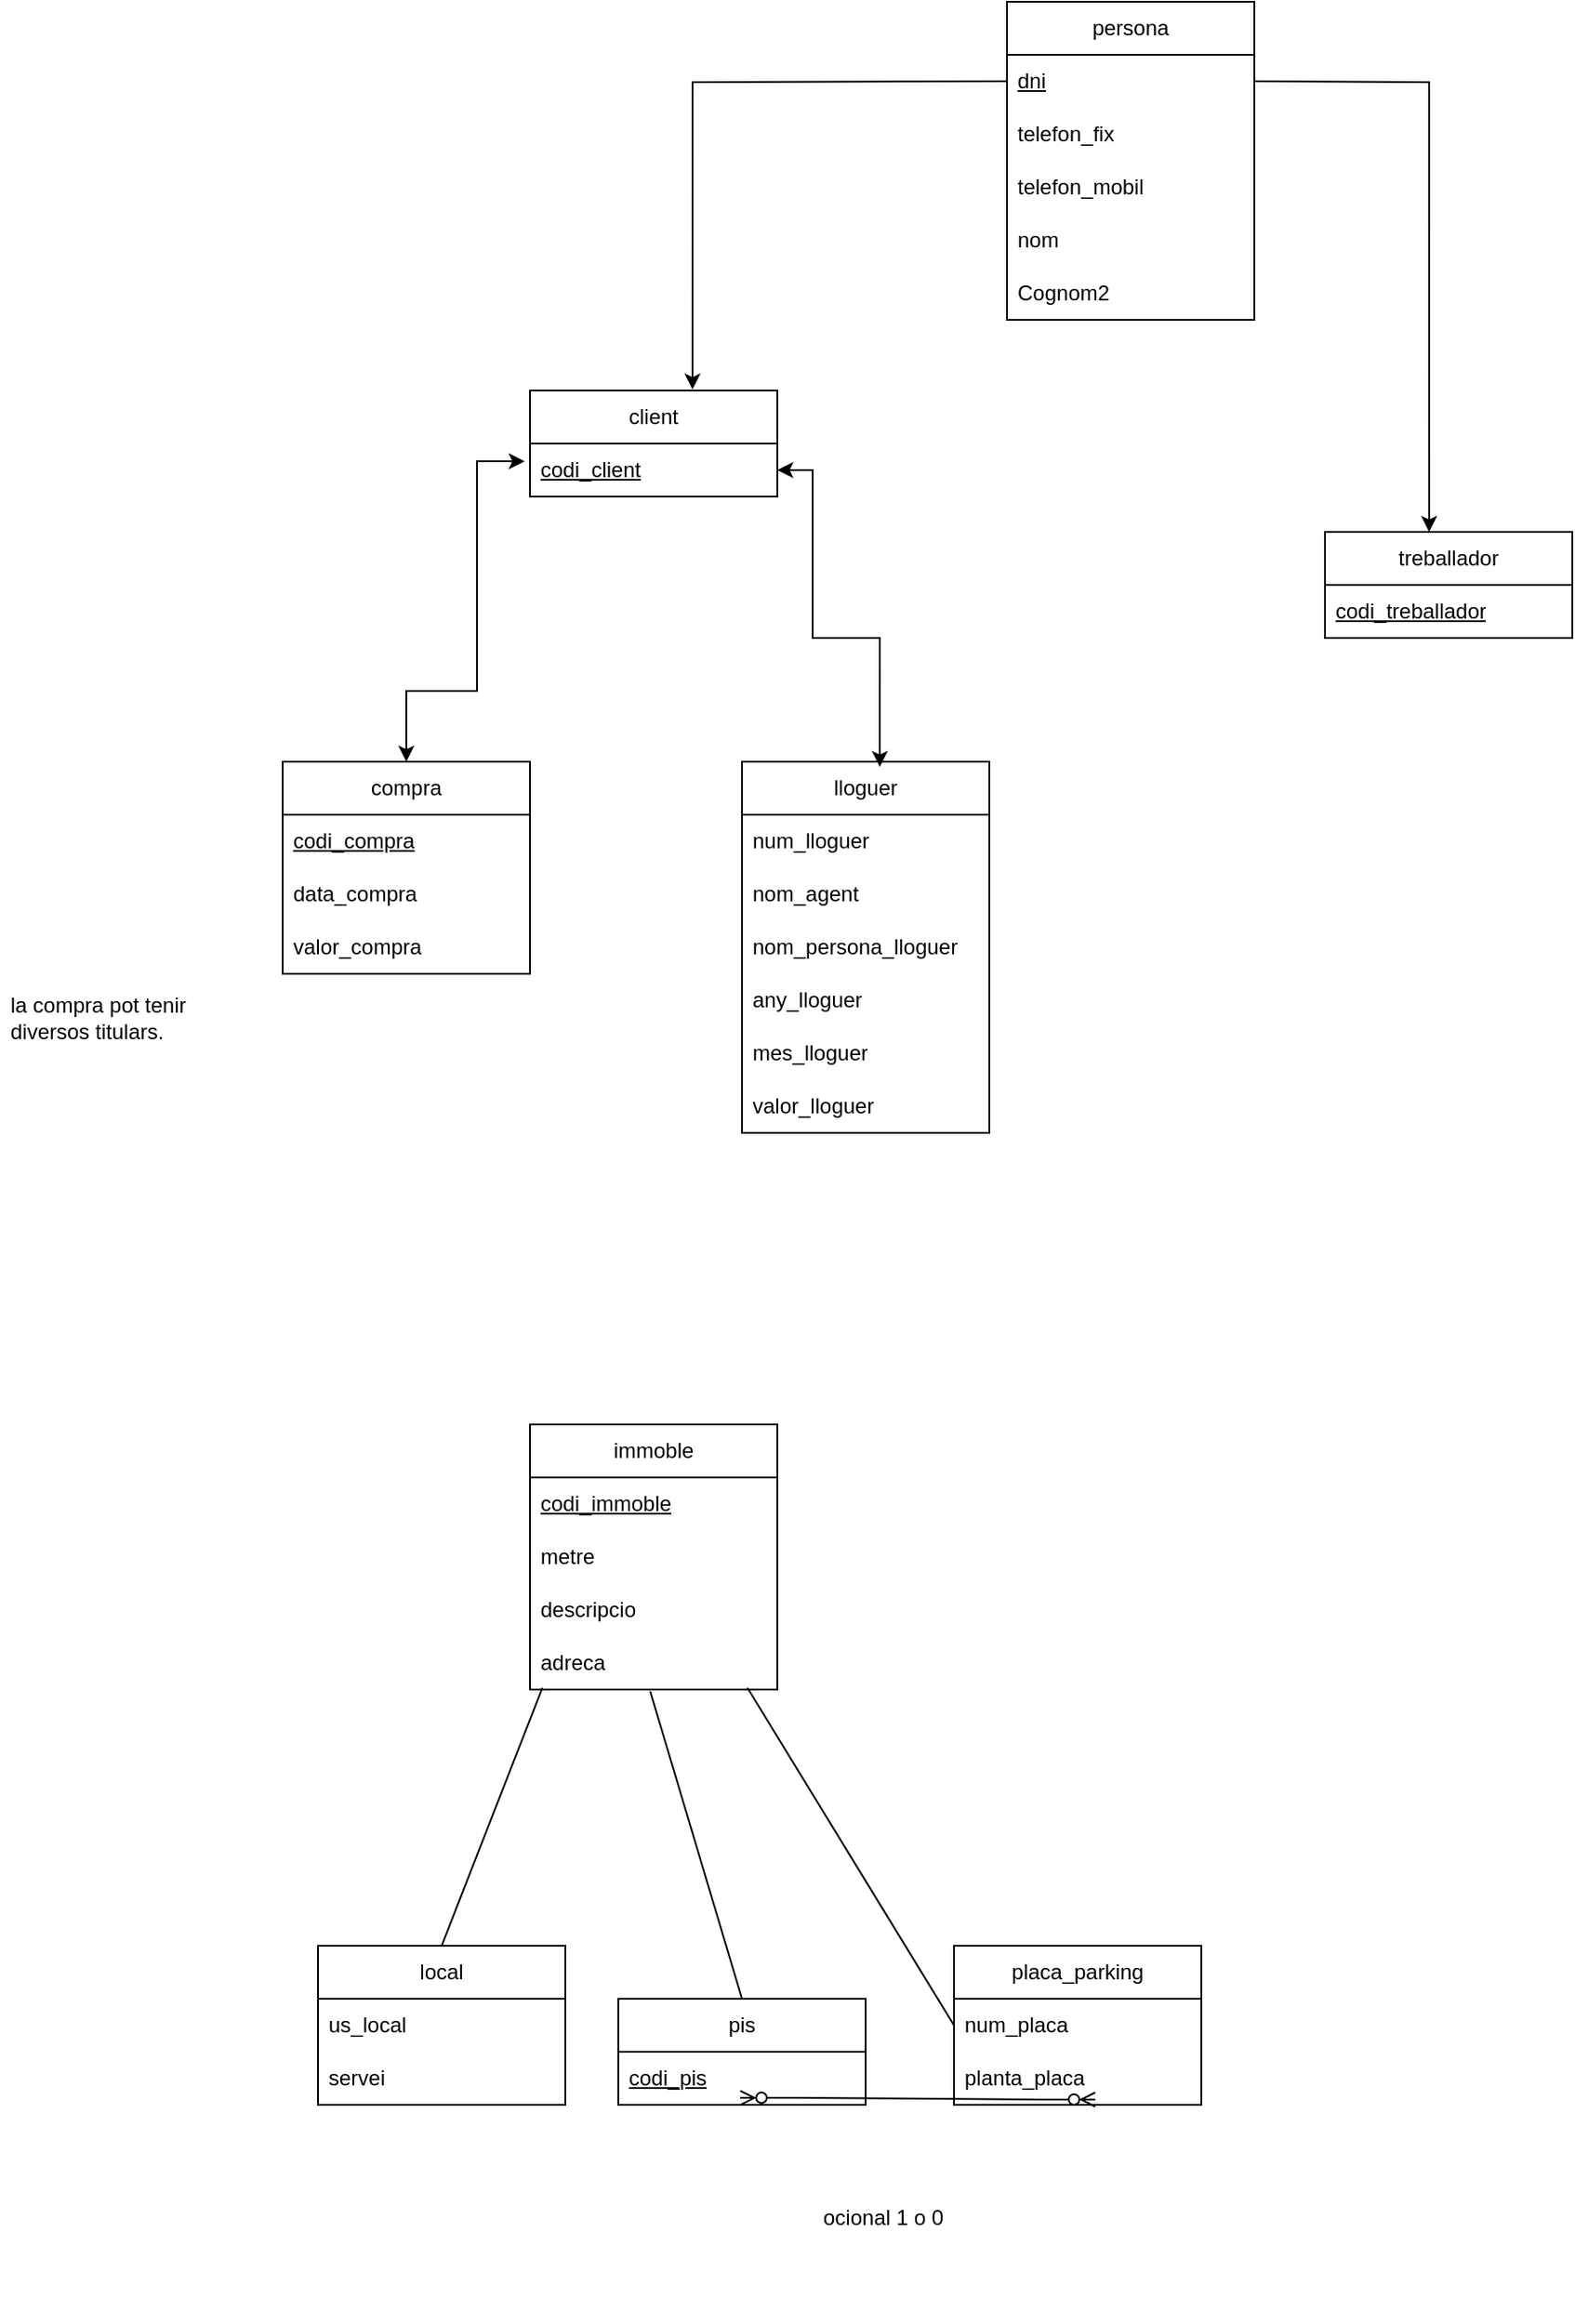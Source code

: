 <mxfile version="24.7.17">
  <diagram name="Pàgina-1" id="SRd085F0_NReQPcWsws4">
    <mxGraphModel dx="2253" dy="747" grid="1" gridSize="10" guides="1" tooltips="1" connect="1" arrows="1" fold="1" page="1" pageScale="1" pageWidth="827" pageHeight="1169" math="0" shadow="0">
      <root>
        <mxCell id="0" />
        <mxCell id="1" parent="0" />
        <mxCell id="tAQXnPftDMbQxo3-cld4-1" value="client" style="swimlane;fontStyle=0;childLayout=stackLayout;horizontal=1;startSize=30;horizontalStack=0;resizeParent=1;resizeParentMax=0;resizeLast=0;collapsible=1;marginBottom=0;whiteSpace=wrap;html=1;" parent="1" vertex="1">
          <mxGeometry x="60" y="270" width="140" height="60" as="geometry" />
        </mxCell>
        <mxCell id="tAQXnPftDMbQxo3-cld4-14" value="&lt;u&gt;codi_client&lt;/u&gt;" style="text;strokeColor=none;fillColor=none;align=left;verticalAlign=middle;spacingLeft=4;spacingRight=4;overflow=hidden;points=[[0,0.5],[1,0.5]];portConstraint=eastwest;rotatable=0;whiteSpace=wrap;html=1;" parent="tAQXnPftDMbQxo3-cld4-1" vertex="1">
          <mxGeometry y="30" width="140" height="30" as="geometry" />
        </mxCell>
        <mxCell id="tAQXnPftDMbQxo3-cld4-7" value="treballador" style="swimlane;fontStyle=0;childLayout=stackLayout;horizontal=1;startSize=30;horizontalStack=0;resizeParent=1;resizeParentMax=0;resizeLast=0;collapsible=1;marginBottom=0;whiteSpace=wrap;html=1;" parent="1" vertex="1">
          <mxGeometry x="510" y="350" width="140" height="60" as="geometry" />
        </mxCell>
        <mxCell id="tAQXnPftDMbQxo3-cld4-8" value="&lt;u&gt;codi_treballador&lt;/u&gt;" style="text;strokeColor=none;fillColor=none;align=left;verticalAlign=middle;spacingLeft=4;spacingRight=4;overflow=hidden;points=[[0,0.5],[1,0.5]];portConstraint=eastwest;rotatable=0;whiteSpace=wrap;html=1;" parent="tAQXnPftDMbQxo3-cld4-7" vertex="1">
          <mxGeometry y="30" width="140" height="30" as="geometry" />
        </mxCell>
        <mxCell id="tAQXnPftDMbQxo3-cld4-15" value="immoble" style="swimlane;fontStyle=0;childLayout=stackLayout;horizontal=1;startSize=30;horizontalStack=0;resizeParent=1;resizeParentMax=0;resizeLast=0;collapsible=1;marginBottom=0;whiteSpace=wrap;html=1;" parent="1" vertex="1">
          <mxGeometry x="60" y="855" width="140" height="150" as="geometry" />
        </mxCell>
        <mxCell id="tAQXnPftDMbQxo3-cld4-16" value="&lt;u&gt;codi_immoble&lt;/u&gt;" style="text;strokeColor=none;fillColor=none;align=left;verticalAlign=middle;spacingLeft=4;spacingRight=4;overflow=hidden;points=[[0,0.5],[1,0.5]];portConstraint=eastwest;rotatable=0;whiteSpace=wrap;html=1;" parent="tAQXnPftDMbQxo3-cld4-15" vertex="1">
          <mxGeometry y="30" width="140" height="30" as="geometry" />
        </mxCell>
        <mxCell id="tAQXnPftDMbQxo3-cld4-17" value="metre" style="text;strokeColor=none;fillColor=none;align=left;verticalAlign=middle;spacingLeft=4;spacingRight=4;overflow=hidden;points=[[0,0.5],[1,0.5]];portConstraint=eastwest;rotatable=0;whiteSpace=wrap;html=1;" parent="tAQXnPftDMbQxo3-cld4-15" vertex="1">
          <mxGeometry y="60" width="140" height="30" as="geometry" />
        </mxCell>
        <mxCell id="tAQXnPftDMbQxo3-cld4-18" value="descripcio" style="text;strokeColor=none;fillColor=none;align=left;verticalAlign=middle;spacingLeft=4;spacingRight=4;overflow=hidden;points=[[0,0.5],[1,0.5]];portConstraint=eastwest;rotatable=0;whiteSpace=wrap;html=1;" parent="tAQXnPftDMbQxo3-cld4-15" vertex="1">
          <mxGeometry y="90" width="140" height="30" as="geometry" />
        </mxCell>
        <mxCell id="tAQXnPftDMbQxo3-cld4-19" value="adreca" style="text;strokeColor=none;fillColor=none;align=left;verticalAlign=middle;spacingLeft=4;spacingRight=4;overflow=hidden;points=[[0,0.5],[1,0.5]];portConstraint=eastwest;rotatable=0;whiteSpace=wrap;html=1;" parent="tAQXnPftDMbQxo3-cld4-15" vertex="1">
          <mxGeometry y="120" width="140" height="30" as="geometry" />
        </mxCell>
        <mxCell id="tAQXnPftDMbQxo3-cld4-22" value="pis" style="swimlane;fontStyle=0;childLayout=stackLayout;horizontal=1;startSize=30;horizontalStack=0;resizeParent=1;resizeParentMax=0;resizeLast=0;collapsible=1;marginBottom=0;whiteSpace=wrap;html=1;" parent="1" vertex="1">
          <mxGeometry x="110" y="1180" width="140" height="60" as="geometry" />
        </mxCell>
        <mxCell id="tAQXnPftDMbQxo3-cld4-23" value="&lt;u&gt;codi_pis&lt;/u&gt;" style="text;strokeColor=none;fillColor=none;align=left;verticalAlign=middle;spacingLeft=4;spacingRight=4;overflow=hidden;points=[[0,0.5],[1,0.5]];portConstraint=eastwest;rotatable=0;whiteSpace=wrap;html=1;" parent="tAQXnPftDMbQxo3-cld4-22" vertex="1">
          <mxGeometry y="30" width="140" height="30" as="geometry" />
        </mxCell>
        <mxCell id="tAQXnPftDMbQxo3-cld4-27" value="local" style="swimlane;fontStyle=0;childLayout=stackLayout;horizontal=1;startSize=30;horizontalStack=0;resizeParent=1;resizeParentMax=0;resizeLast=0;collapsible=1;marginBottom=0;whiteSpace=wrap;html=1;" parent="1" vertex="1">
          <mxGeometry x="-60" y="1150" width="140" height="90" as="geometry" />
        </mxCell>
        <mxCell id="tAQXnPftDMbQxo3-cld4-29" value="us_local" style="text;strokeColor=none;fillColor=none;align=left;verticalAlign=middle;spacingLeft=4;spacingRight=4;overflow=hidden;points=[[0,0.5],[1,0.5]];portConstraint=eastwest;rotatable=0;whiteSpace=wrap;html=1;" parent="tAQXnPftDMbQxo3-cld4-27" vertex="1">
          <mxGeometry y="30" width="140" height="30" as="geometry" />
        </mxCell>
        <mxCell id="tAQXnPftDMbQxo3-cld4-28" value="servei" style="text;strokeColor=none;fillColor=none;align=left;verticalAlign=middle;spacingLeft=4;spacingRight=4;overflow=hidden;points=[[0,0.5],[1,0.5]];portConstraint=eastwest;rotatable=0;whiteSpace=wrap;html=1;" parent="tAQXnPftDMbQxo3-cld4-27" vertex="1">
          <mxGeometry y="60" width="140" height="30" as="geometry" />
        </mxCell>
        <mxCell id="tAQXnPftDMbQxo3-cld4-30" value="placa_parking" style="swimlane;fontStyle=0;childLayout=stackLayout;horizontal=1;startSize=30;horizontalStack=0;resizeParent=1;resizeParentMax=0;resizeLast=0;collapsible=1;marginBottom=0;whiteSpace=wrap;html=1;" parent="1" vertex="1">
          <mxGeometry x="300" y="1150" width="140" height="90" as="geometry" />
        </mxCell>
        <mxCell id="tAQXnPftDMbQxo3-cld4-31" value="num_placa" style="text;strokeColor=none;fillColor=none;align=left;verticalAlign=middle;spacingLeft=4;spacingRight=4;overflow=hidden;points=[[0,0.5],[1,0.5]];portConstraint=eastwest;rotatable=0;whiteSpace=wrap;html=1;" parent="tAQXnPftDMbQxo3-cld4-30" vertex="1">
          <mxGeometry y="30" width="140" height="30" as="geometry" />
        </mxCell>
        <mxCell id="tAQXnPftDMbQxo3-cld4-32" value="planta_placa" style="text;strokeColor=none;fillColor=none;align=left;verticalAlign=middle;spacingLeft=4;spacingRight=4;overflow=hidden;points=[[0,0.5],[1,0.5]];portConstraint=eastwest;rotatable=0;whiteSpace=wrap;html=1;" parent="tAQXnPftDMbQxo3-cld4-30" vertex="1">
          <mxGeometry y="60" width="140" height="30" as="geometry" />
        </mxCell>
        <mxCell id="tAQXnPftDMbQxo3-cld4-34" value="compra" style="swimlane;fontStyle=0;childLayout=stackLayout;horizontal=1;startSize=30;horizontalStack=0;resizeParent=1;resizeParentMax=0;resizeLast=0;collapsible=1;marginBottom=0;whiteSpace=wrap;html=1;" parent="1" vertex="1">
          <mxGeometry x="-80" y="480" width="140" height="120" as="geometry" />
        </mxCell>
        <mxCell id="tAQXnPftDMbQxo3-cld4-35" value="&lt;u&gt;codi_compra&lt;/u&gt;" style="text;strokeColor=none;fillColor=none;align=left;verticalAlign=middle;spacingLeft=4;spacingRight=4;overflow=hidden;points=[[0,0.5],[1,0.5]];portConstraint=eastwest;rotatable=0;whiteSpace=wrap;html=1;" parent="tAQXnPftDMbQxo3-cld4-34" vertex="1">
          <mxGeometry y="30" width="140" height="30" as="geometry" />
        </mxCell>
        <mxCell id="tAQXnPftDMbQxo3-cld4-37" value="data_compra" style="text;strokeColor=none;fillColor=none;align=left;verticalAlign=middle;spacingLeft=4;spacingRight=4;overflow=hidden;points=[[0,0.5],[1,0.5]];portConstraint=eastwest;rotatable=0;whiteSpace=wrap;html=1;" parent="tAQXnPftDMbQxo3-cld4-34" vertex="1">
          <mxGeometry y="60" width="140" height="30" as="geometry" />
        </mxCell>
        <mxCell id="tAQXnPftDMbQxo3-cld4-36" value="valor_compra" style="text;strokeColor=none;fillColor=none;align=left;verticalAlign=middle;spacingLeft=4;spacingRight=4;overflow=hidden;points=[[0,0.5],[1,0.5]];portConstraint=eastwest;rotatable=0;whiteSpace=wrap;html=1;" parent="tAQXnPftDMbQxo3-cld4-34" vertex="1">
          <mxGeometry y="90" width="140" height="30" as="geometry" />
        </mxCell>
        <mxCell id="tAQXnPftDMbQxo3-cld4-38" value="lloguer" style="swimlane;fontStyle=0;childLayout=stackLayout;horizontal=1;startSize=30;horizontalStack=0;resizeParent=1;resizeParentMax=0;resizeLast=0;collapsible=1;marginBottom=0;whiteSpace=wrap;html=1;" parent="1" vertex="1">
          <mxGeometry x="180" y="480" width="140" height="210" as="geometry" />
        </mxCell>
        <mxCell id="tAQXnPftDMbQxo3-cld4-39" value="num_lloguer" style="text;strokeColor=none;fillColor=none;align=left;verticalAlign=middle;spacingLeft=4;spacingRight=4;overflow=hidden;points=[[0,0.5],[1,0.5]];portConstraint=eastwest;rotatable=0;whiteSpace=wrap;html=1;" parent="tAQXnPftDMbQxo3-cld4-38" vertex="1">
          <mxGeometry y="30" width="140" height="30" as="geometry" />
        </mxCell>
        <mxCell id="tAQXnPftDMbQxo3-cld4-40" value="nom_agent" style="text;strokeColor=none;fillColor=none;align=left;verticalAlign=middle;spacingLeft=4;spacingRight=4;overflow=hidden;points=[[0,0.5],[1,0.5]];portConstraint=eastwest;rotatable=0;whiteSpace=wrap;html=1;" parent="tAQXnPftDMbQxo3-cld4-38" vertex="1">
          <mxGeometry y="60" width="140" height="30" as="geometry" />
        </mxCell>
        <mxCell id="tAQXnPftDMbQxo3-cld4-43" value="nom_persona_lloguer" style="text;strokeColor=none;fillColor=none;align=left;verticalAlign=middle;spacingLeft=4;spacingRight=4;overflow=hidden;points=[[0,0.5],[1,0.5]];portConstraint=eastwest;rotatable=0;whiteSpace=wrap;html=1;" parent="tAQXnPftDMbQxo3-cld4-38" vertex="1">
          <mxGeometry y="90" width="140" height="30" as="geometry" />
        </mxCell>
        <mxCell id="tAQXnPftDMbQxo3-cld4-41" value="any_lloguer" style="text;strokeColor=none;fillColor=none;align=left;verticalAlign=middle;spacingLeft=4;spacingRight=4;overflow=hidden;points=[[0,0.5],[1,0.5]];portConstraint=eastwest;rotatable=0;whiteSpace=wrap;html=1;" parent="tAQXnPftDMbQxo3-cld4-38" vertex="1">
          <mxGeometry y="120" width="140" height="30" as="geometry" />
        </mxCell>
        <mxCell id="tAQXnPftDMbQxo3-cld4-44" value="mes_lloguer" style="text;strokeColor=none;fillColor=none;align=left;verticalAlign=middle;spacingLeft=4;spacingRight=4;overflow=hidden;points=[[0,0.5],[1,0.5]];portConstraint=eastwest;rotatable=0;whiteSpace=wrap;html=1;" parent="tAQXnPftDMbQxo3-cld4-38" vertex="1">
          <mxGeometry y="150" width="140" height="30" as="geometry" />
        </mxCell>
        <mxCell id="tAQXnPftDMbQxo3-cld4-42" value="valor_lloguer" style="text;strokeColor=none;fillColor=none;align=left;verticalAlign=middle;spacingLeft=4;spacingRight=4;overflow=hidden;points=[[0,0.5],[1,0.5]];portConstraint=eastwest;rotatable=0;whiteSpace=wrap;html=1;" parent="tAQXnPftDMbQxo3-cld4-38" vertex="1">
          <mxGeometry y="180" width="140" height="30" as="geometry" />
        </mxCell>
        <mxCell id="Jhn1tIQHhHU0NPs5Rsfx-7" value="" style="endArrow=none;html=1;rounded=0;entryX=0.879;entryY=0.967;entryDx=0;entryDy=0;exitX=0;exitY=0.5;exitDx=0;exitDy=0;entryPerimeter=0;" parent="1" source="tAQXnPftDMbQxo3-cld4-31" target="tAQXnPftDMbQxo3-cld4-19" edge="1">
          <mxGeometry width="50" height="50" relative="1" as="geometry">
            <mxPoint x="116" y="806" as="sourcePoint" />
            <mxPoint x="80" y="920" as="targetPoint" />
          </mxGeometry>
        </mxCell>
        <mxCell id="Jhn1tIQHhHU0NPs5Rsfx-12" value="" style="endArrow=none;html=1;rounded=0;entryX=0.05;entryY=0.967;entryDx=0;entryDy=0;exitX=0.5;exitY=0;exitDx=0;exitDy=0;entryPerimeter=0;" parent="1" source="tAQXnPftDMbQxo3-cld4-27" target="tAQXnPftDMbQxo3-cld4-19" edge="1">
          <mxGeometry width="50" height="50" relative="1" as="geometry">
            <mxPoint x="310" y="1205" as="sourcePoint" />
            <mxPoint x="210" y="910" as="targetPoint" />
          </mxGeometry>
        </mxCell>
        <mxCell id="Jhn1tIQHhHU0NPs5Rsfx-13" value="" style="endArrow=none;html=1;rounded=0;entryX=0.486;entryY=1.033;entryDx=0;entryDy=0;exitX=0.5;exitY=0;exitDx=0;exitDy=0;entryPerimeter=0;" parent="1" source="tAQXnPftDMbQxo3-cld4-22" target="tAQXnPftDMbQxo3-cld4-19" edge="1">
          <mxGeometry width="50" height="50" relative="1" as="geometry">
            <mxPoint x="310" y="1205" as="sourcePoint" />
            <mxPoint x="210" y="910" as="targetPoint" />
          </mxGeometry>
        </mxCell>
        <mxCell id="Jhn1tIQHhHU0NPs5Rsfx-37" style="edgeStyle=orthogonalEdgeStyle;rounded=0;orthogonalLoop=1;jettySize=auto;html=1;exitX=0;exitY=0.5;exitDx=0;exitDy=0;entryX=0.657;entryY=-0.01;entryDx=0;entryDy=0;entryPerimeter=0;" parent="1" target="tAQXnPftDMbQxo3-cld4-1" edge="1">
          <mxGeometry relative="1" as="geometry">
            <mxPoint x="330" y="95" as="sourcePoint" />
          </mxGeometry>
        </mxCell>
        <mxCell id="Jhn1tIQHhHU0NPs5Rsfx-38" style="edgeStyle=orthogonalEdgeStyle;rounded=0;orthogonalLoop=1;jettySize=auto;html=1;exitX=1;exitY=0.5;exitDx=0;exitDy=0;entryX=0.421;entryY=0;entryDx=0;entryDy=0;entryPerimeter=0;" parent="1" target="tAQXnPftDMbQxo3-cld4-7" edge="1">
          <mxGeometry relative="1" as="geometry">
            <mxPoint x="470" y="95" as="sourcePoint" />
          </mxGeometry>
        </mxCell>
        <mxCell id="Jhn1tIQHhHU0NPs5Rsfx-39" value="la compra pot tenir diversos titulars." style="text;strokeColor=none;fillColor=none;align=left;verticalAlign=middle;spacingLeft=4;spacingRight=4;overflow=hidden;points=[[0,0.5],[1,0.5]];portConstraint=eastwest;rotatable=0;whiteSpace=wrap;html=1;" parent="1" vertex="1">
          <mxGeometry x="-240" y="600" width="120" height="50" as="geometry" />
        </mxCell>
        <mxCell id="Jhn1tIQHhHU0NPs5Rsfx-41" value="" style="edgeStyle=entityRelationEdgeStyle;fontSize=12;html=1;endArrow=ERzeroToMany;endFill=1;startArrow=ERzeroToMany;rounded=0;exitX=0.493;exitY=0.867;exitDx=0;exitDy=0;exitPerimeter=0;entryX=0.571;entryY=0.9;entryDx=0;entryDy=0;entryPerimeter=0;" parent="1" source="tAQXnPftDMbQxo3-cld4-23" target="tAQXnPftDMbQxo3-cld4-32" edge="1">
          <mxGeometry width="100" height="100" relative="1" as="geometry">
            <mxPoint x="470" y="1250" as="sourcePoint" />
            <mxPoint x="570" y="1150" as="targetPoint" />
            <Array as="points">
              <mxPoint x="270" y="1310" />
            </Array>
          </mxGeometry>
        </mxCell>
        <mxCell id="Jhn1tIQHhHU0NPs5Rsfx-42" value="ocional 1 o 0" style="text;strokeColor=none;fillColor=none;spacingLeft=4;spacingRight=4;overflow=hidden;rotatable=0;points=[[0,0.5],[1,0.5]];portConstraint=eastwest;fontSize=12;whiteSpace=wrap;html=1;" parent="1" vertex="1">
          <mxGeometry x="220" y="1290" width="110" height="70" as="geometry" />
        </mxCell>
        <mxCell id="eBgOaKsO6VGSohHFR5Lq-1" value="persona" style="swimlane;fontStyle=0;childLayout=stackLayout;horizontal=1;startSize=30;horizontalStack=0;resizeParent=1;resizeParentMax=0;resizeLast=0;collapsible=1;marginBottom=0;whiteSpace=wrap;html=1;" vertex="1" parent="1">
          <mxGeometry x="330" y="50" width="140" height="180" as="geometry" />
        </mxCell>
        <mxCell id="eBgOaKsO6VGSohHFR5Lq-3" value="&lt;u&gt;dni&lt;/u&gt;" style="text;strokeColor=none;fillColor=none;align=left;verticalAlign=middle;spacingLeft=4;spacingRight=4;overflow=hidden;points=[[0,0.5],[1,0.5]];portConstraint=eastwest;rotatable=0;whiteSpace=wrap;html=1;" vertex="1" parent="eBgOaKsO6VGSohHFR5Lq-1">
          <mxGeometry y="30" width="140" height="30" as="geometry" />
        </mxCell>
        <mxCell id="eBgOaKsO6VGSohHFR5Lq-4" value="telefon_fix" style="text;strokeColor=none;fillColor=none;align=left;verticalAlign=middle;spacingLeft=4;spacingRight=4;overflow=hidden;points=[[0,0.5],[1,0.5]];portConstraint=eastwest;rotatable=0;whiteSpace=wrap;html=1;" vertex="1" parent="eBgOaKsO6VGSohHFR5Lq-1">
          <mxGeometry y="60" width="140" height="30" as="geometry" />
        </mxCell>
        <mxCell id="eBgOaKsO6VGSohHFR5Lq-5" value="telefon_mobil&lt;span style=&quot;color: rgba(0, 0, 0, 0); font-family: monospace; font-size: 0px; text-wrap: nowrap;&quot;&gt;%3CmxGraphModel%3E%3Croot%3E%3CmxCell%20id%3D%220%22%2F%3E%3CmxCell%20id%3D%221%22%20parent%3D%220%22%2F%3E%3CmxCell%20id%3D%222%22%20value%3D%22%22%20style%3D%22endArrow%3Dclassic%3BstartArrow%3Dclassic%3Bhtml%3D1%3Brounded%3D0%3BexitX%3D1.025%3BexitY%3D0.1%3BexitDx%3D0%3BexitDy%3D0%3BexitPerimeter%3D0%3BentryX%3D0.006%3BentryY%3D0.9%3BentryDx%3D0%3BentryDy%3D0%3BentryPerimeter%3D0%3B%22%20edge%3D%221%22%20parent%3D%221%22%3E%3CmxGeometry%20width%3D%2250%22%20height%3D%2250%22%20relative%3D%221%22%20as%3D%22geometry%22%3E%3CmxPoint%20x%3D%22434%22%20y%3D%22309%22%20as%3D%22sourcePoint%22%2F%3E%3CmxPoint%20x%3D%22601%22%20y%3D%22250%22%20as%3D%22targetPoint%22%2F%3E%3C%2FmxGeometry%3E%3C%2FmxCell%3E%3C%2Froot%3E%3C%2FmxGraphModel%3E&lt;/span&gt;" style="text;strokeColor=none;fillColor=none;align=left;verticalAlign=middle;spacingLeft=4;spacingRight=4;overflow=hidden;points=[[0,0.5],[1,0.5]];portConstraint=eastwest;rotatable=0;whiteSpace=wrap;html=1;" vertex="1" parent="eBgOaKsO6VGSohHFR5Lq-1">
          <mxGeometry y="90" width="140" height="30" as="geometry" />
        </mxCell>
        <mxCell id="eBgOaKsO6VGSohHFR5Lq-6" value="nom" style="text;strokeColor=none;fillColor=none;align=left;verticalAlign=middle;spacingLeft=4;spacingRight=4;overflow=hidden;points=[[0,0.5],[1,0.5]];portConstraint=eastwest;rotatable=0;whiteSpace=wrap;html=1;" vertex="1" parent="eBgOaKsO6VGSohHFR5Lq-1">
          <mxGeometry y="120" width="140" height="30" as="geometry" />
        </mxCell>
        <mxCell id="eBgOaKsO6VGSohHFR5Lq-7" value="Cognom2" style="text;strokeColor=none;fillColor=none;align=left;verticalAlign=middle;spacingLeft=4;spacingRight=4;overflow=hidden;points=[[0,0.5],[1,0.5]];portConstraint=eastwest;rotatable=0;whiteSpace=wrap;html=1;" vertex="1" parent="eBgOaKsO6VGSohHFR5Lq-1">
          <mxGeometry y="150" width="140" height="30" as="geometry" />
        </mxCell>
        <mxCell id="eBgOaKsO6VGSohHFR5Lq-10" value="" style="endArrow=classic;startArrow=classic;html=1;rounded=0;exitX=0.5;exitY=0;exitDx=0;exitDy=0;" edge="1" parent="1" source="tAQXnPftDMbQxo3-cld4-34">
          <mxGeometry width="50" height="50" relative="1" as="geometry">
            <mxPoint x="300" y="520" as="sourcePoint" />
            <mxPoint x="57" y="310" as="targetPoint" />
            <Array as="points">
              <mxPoint x="-10" y="440" />
              <mxPoint x="30" y="440" />
              <mxPoint x="30" y="310" />
            </Array>
          </mxGeometry>
        </mxCell>
        <mxCell id="eBgOaKsO6VGSohHFR5Lq-11" value="" style="endArrow=classic;startArrow=classic;html=1;rounded=0;exitX=0.557;exitY=0.014;exitDx=0;exitDy=0;exitPerimeter=0;entryX=1;entryY=0.5;entryDx=0;entryDy=0;" edge="1" parent="1" source="tAQXnPftDMbQxo3-cld4-38" target="tAQXnPftDMbQxo3-cld4-14">
          <mxGeometry width="50" height="50" relative="1" as="geometry">
            <mxPoint y="490" as="sourcePoint" />
            <mxPoint x="210" y="320" as="targetPoint" />
            <Array as="points">
              <mxPoint x="258" y="410" />
              <mxPoint x="220" y="410" />
              <mxPoint x="220" y="315" />
            </Array>
          </mxGeometry>
        </mxCell>
      </root>
    </mxGraphModel>
  </diagram>
</mxfile>
